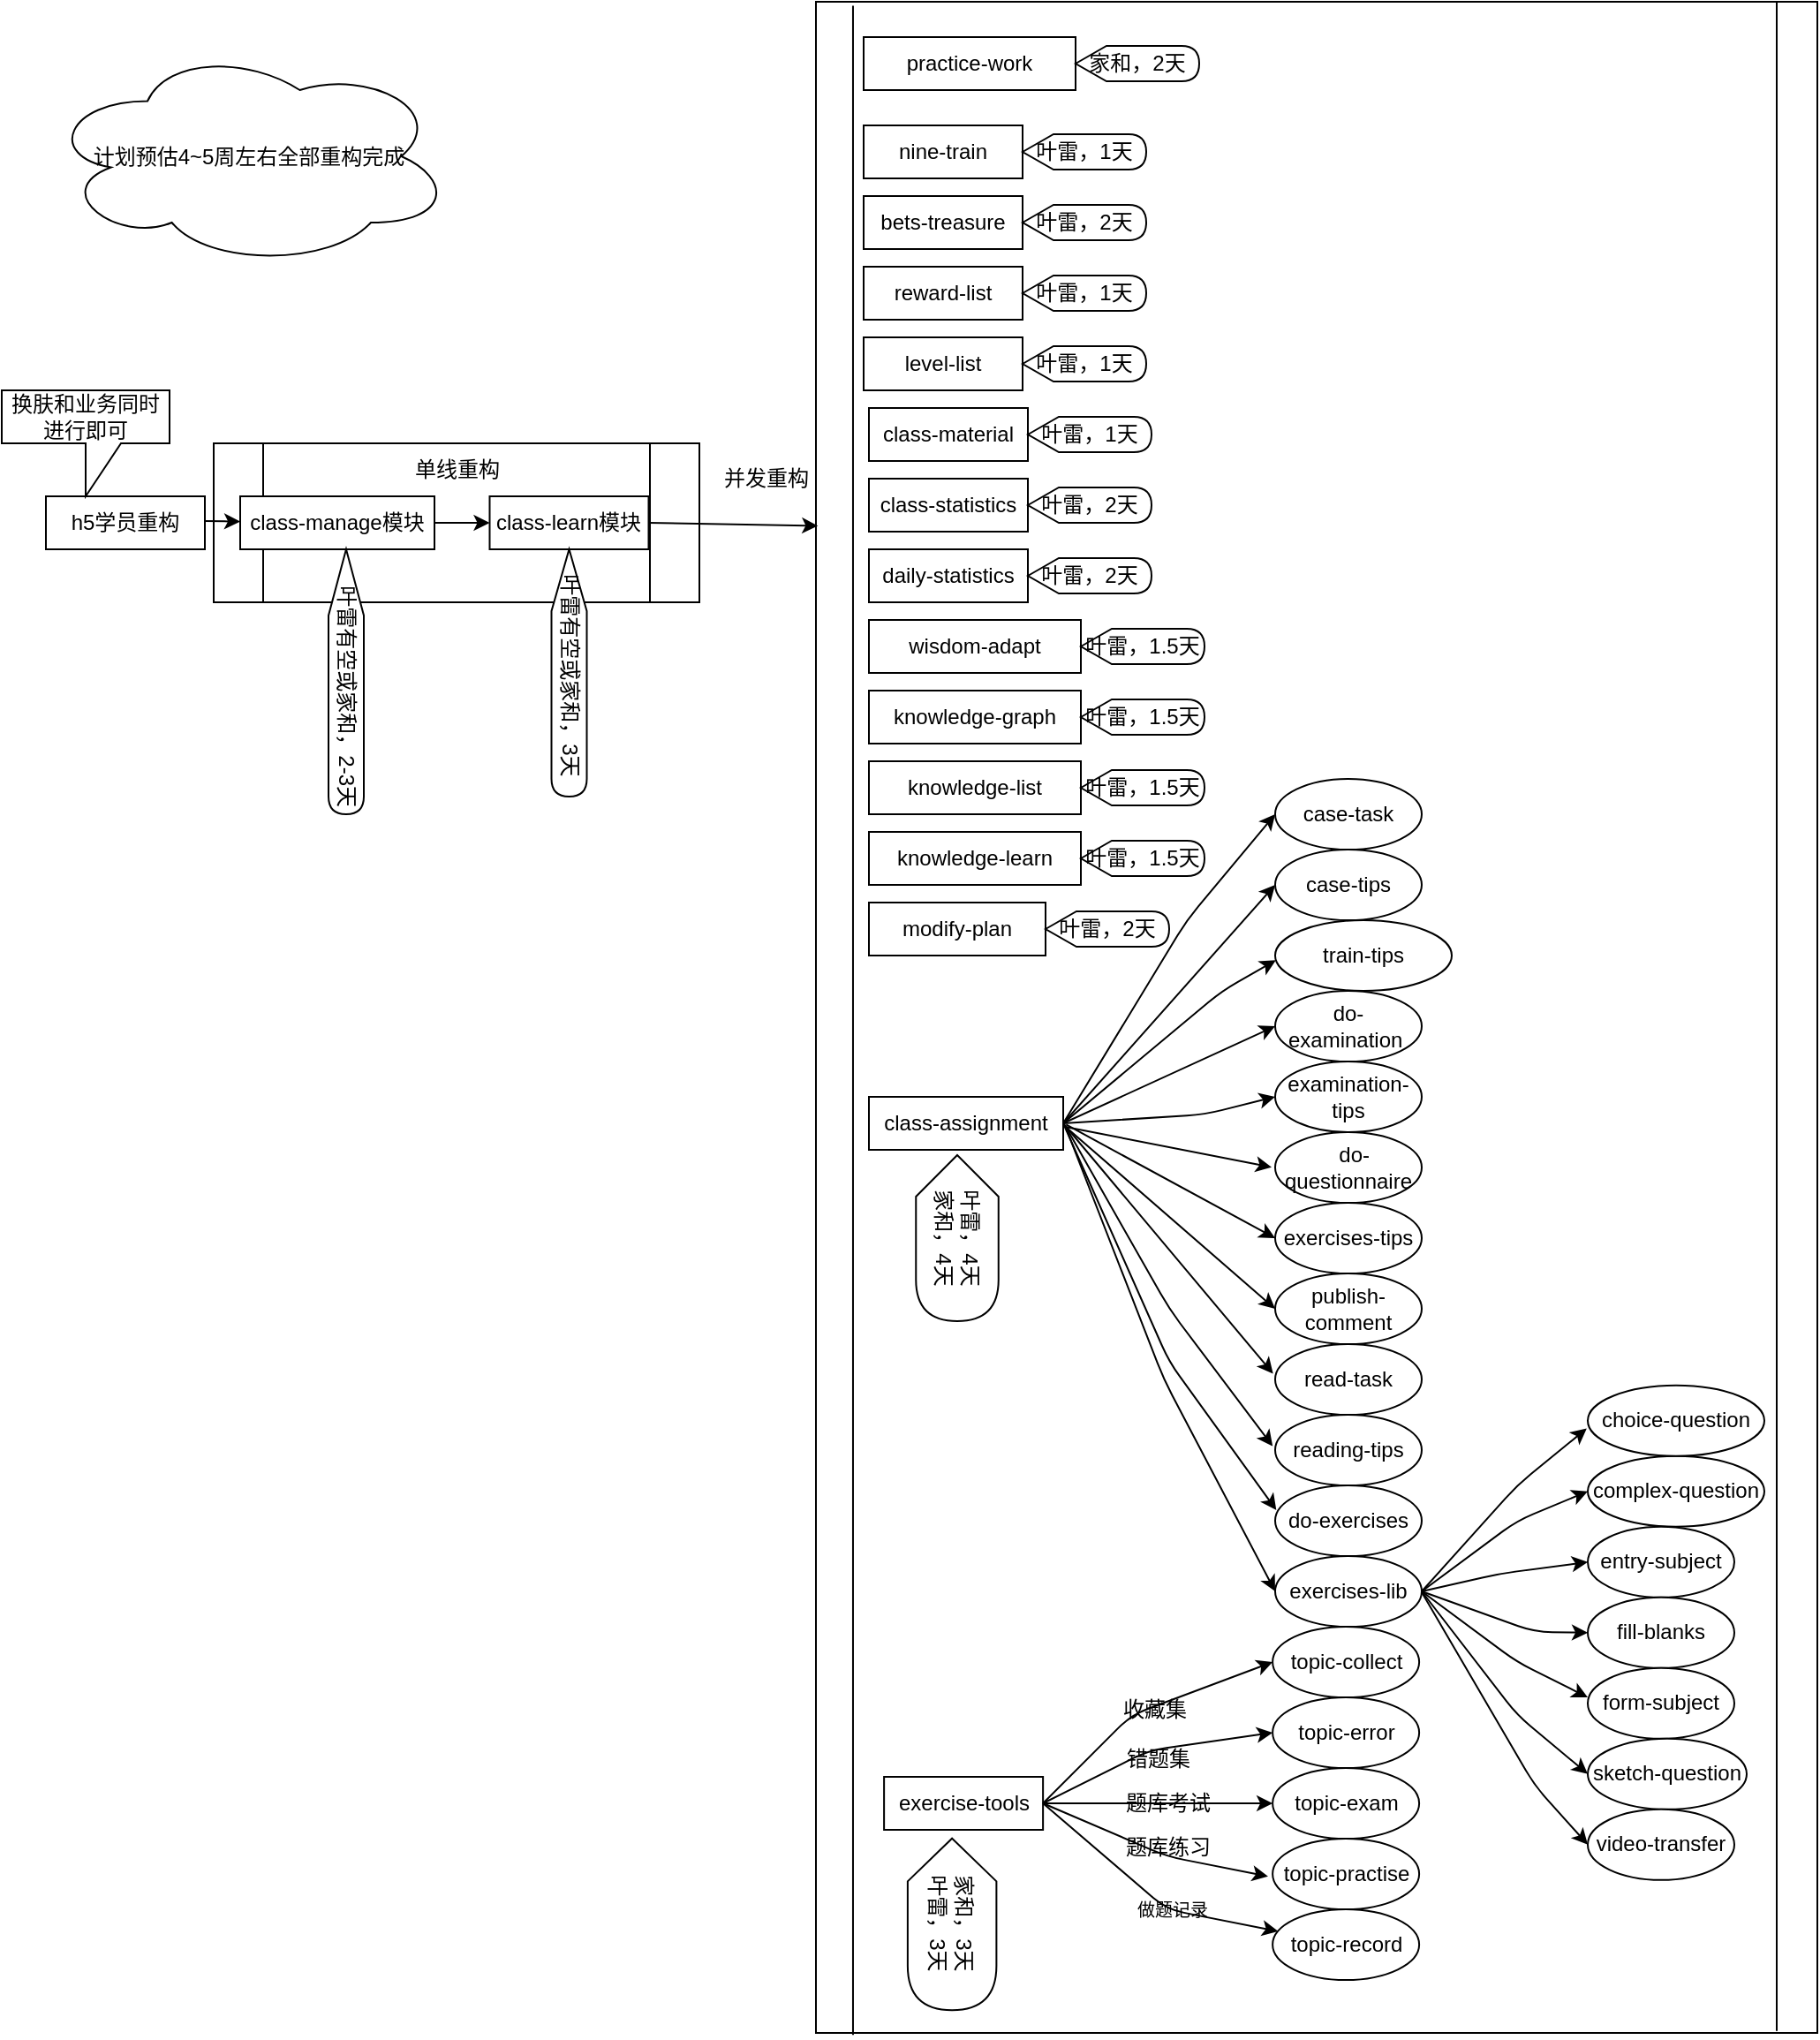 <mxfile version="14.6.6" type="github">
  <diagram id="prtHgNgQTEPvFCAcTncT" name="Page-1">
    <mxGraphModel dx="1662" dy="1941" grid="1" gridSize="10" guides="1" tooltips="1" connect="1" arrows="1" fold="1" page="1" pageScale="1" pageWidth="827" pageHeight="1169" math="0" shadow="0">
      <root>
        <mxCell id="0" />
        <mxCell id="1" parent="0" />
        <mxCell id="NA5aoDT4IsDwca3TUfHJ-158" value="" style="rounded=0;whiteSpace=wrap;html=1;" vertex="1" parent="1">
          <mxGeometry x="486" y="-60" width="567" height="1150" as="geometry" />
        </mxCell>
        <mxCell id="NA5aoDT4IsDwca3TUfHJ-82" value="" style="shape=process;whiteSpace=wrap;html=1;backgroundOutline=1;" vertex="1" parent="1">
          <mxGeometry x="145" y="190" width="275" height="90" as="geometry" />
        </mxCell>
        <mxCell id="NA5aoDT4IsDwca3TUfHJ-1" value="h5学员重构" style="rounded=0;whiteSpace=wrap;html=1;" vertex="1" parent="1">
          <mxGeometry x="50" y="220" width="90" height="30" as="geometry" />
        </mxCell>
        <mxCell id="NA5aoDT4IsDwca3TUfHJ-5" value="bets-treasure" style="rounded=0;whiteSpace=wrap;html=1;" vertex="1" parent="1">
          <mxGeometry x="513" y="50" width="90" height="30" as="geometry" />
        </mxCell>
        <mxCell id="NA5aoDT4IsDwca3TUfHJ-6" value="class-manage模块" style="rounded=0;whiteSpace=wrap;html=1;" vertex="1" parent="1">
          <mxGeometry x="160" y="220" width="110" height="30" as="geometry" />
        </mxCell>
        <mxCell id="NA5aoDT4IsDwca3TUfHJ-7" value="class-learn模块" style="rounded=0;whiteSpace=wrap;html=1;" vertex="1" parent="1">
          <mxGeometry x="301.25" y="220" width="90" height="30" as="geometry" />
        </mxCell>
        <mxCell id="NA5aoDT4IsDwca3TUfHJ-8" value="class-assignment" style="rounded=0;whiteSpace=wrap;html=1;" vertex="1" parent="1">
          <mxGeometry x="516" y="560" width="110" height="30" as="geometry" />
        </mxCell>
        <mxCell id="NA5aoDT4IsDwca3TUfHJ-9" value="class-material" style="rounded=0;whiteSpace=wrap;html=1;" vertex="1" parent="1">
          <mxGeometry x="516" y="170" width="90" height="30" as="geometry" />
        </mxCell>
        <mxCell id="NA5aoDT4IsDwca3TUfHJ-10" value="class-statistics" style="rounded=0;whiteSpace=wrap;html=1;" vertex="1" parent="1">
          <mxGeometry x="516" y="210" width="90" height="30" as="geometry" />
        </mxCell>
        <mxCell id="NA5aoDT4IsDwca3TUfHJ-11" value="daily-statistics" style="rounded=0;whiteSpace=wrap;html=1;" vertex="1" parent="1">
          <mxGeometry x="516" y="250" width="90" height="30" as="geometry" />
        </mxCell>
        <mxCell id="NA5aoDT4IsDwca3TUfHJ-12" value="exercise-tools" style="rounded=0;whiteSpace=wrap;html=1;" vertex="1" parent="1">
          <mxGeometry x="524.56" y="945" width="90" height="30" as="geometry" />
        </mxCell>
        <mxCell id="NA5aoDT4IsDwca3TUfHJ-13" value="knowledge-graph" style="rounded=0;whiteSpace=wrap;html=1;" vertex="1" parent="1">
          <mxGeometry x="516" y="330" width="120" height="30" as="geometry" />
        </mxCell>
        <mxCell id="NA5aoDT4IsDwca3TUfHJ-14" value="knowledge-learn" style="rounded=0;whiteSpace=wrap;html=1;" vertex="1" parent="1">
          <mxGeometry x="516" y="410" width="120" height="30" as="geometry" />
        </mxCell>
        <mxCell id="NA5aoDT4IsDwca3TUfHJ-15" value="reward-list" style="rounded=0;whiteSpace=wrap;html=1;" vertex="1" parent="1">
          <mxGeometry x="513" y="90" width="90" height="30" as="geometry" />
        </mxCell>
        <mxCell id="NA5aoDT4IsDwca3TUfHJ-16" value="knowledge-list" style="rounded=0;whiteSpace=wrap;html=1;" vertex="1" parent="1">
          <mxGeometry x="516" y="370" width="120" height="30" as="geometry" />
        </mxCell>
        <mxCell id="NA5aoDT4IsDwca3TUfHJ-17" value="modify-plan" style="rounded=0;whiteSpace=wrap;html=1;" vertex="1" parent="1">
          <mxGeometry x="516" y="450" width="100" height="30" as="geometry" />
        </mxCell>
        <mxCell id="NA5aoDT4IsDwca3TUfHJ-18" value="practice-work" style="rounded=0;whiteSpace=wrap;html=1;" vertex="1" parent="1">
          <mxGeometry x="513" y="-40" width="120" height="30" as="geometry" />
        </mxCell>
        <mxCell id="NA5aoDT4IsDwca3TUfHJ-19" value="nine-train" style="rounded=0;whiteSpace=wrap;html=1;" vertex="1" parent="1">
          <mxGeometry x="513" y="10" width="90" height="30" as="geometry" />
        </mxCell>
        <mxCell id="NA5aoDT4IsDwca3TUfHJ-20" value="wisdom-adapt" style="rounded=0;whiteSpace=wrap;html=1;" vertex="1" parent="1">
          <mxGeometry x="516" y="290" width="120" height="30" as="geometry" />
        </mxCell>
        <mxCell id="NA5aoDT4IsDwca3TUfHJ-26" value="叶雷，2天" style="shape=display;whiteSpace=wrap;html=1;" vertex="1" parent="1">
          <mxGeometry x="603" y="55" width="70" height="20" as="geometry" />
        </mxCell>
        <mxCell id="NA5aoDT4IsDwca3TUfHJ-27" value="叶雷，4天&lt;br&gt;家和，4天" style="shape=display;whiteSpace=wrap;html=1;rotation=90;" vertex="1" parent="1">
          <mxGeometry x="519" y="616.62" width="94" height="46.75" as="geometry" />
        </mxCell>
        <mxCell id="NA5aoDT4IsDwca3TUfHJ-28" value="叶雷，1天" style="shape=display;whiteSpace=wrap;html=1;" vertex="1" parent="1">
          <mxGeometry x="603" y="95" width="70" height="20" as="geometry" />
        </mxCell>
        <mxCell id="NA5aoDT4IsDwca3TUfHJ-29" value="叶雷，1.5天" style="shape=display;whiteSpace=wrap;html=1;" vertex="1" parent="1">
          <mxGeometry x="636" y="375" width="70" height="20" as="geometry" />
        </mxCell>
        <mxCell id="NA5aoDT4IsDwca3TUfHJ-30" value="叶雷，1.5天" style="shape=display;whiteSpace=wrap;html=1;" vertex="1" parent="1">
          <mxGeometry x="636" y="415" width="70" height="20" as="geometry" />
        </mxCell>
        <mxCell id="NA5aoDT4IsDwca3TUfHJ-31" value="叶雷，1.5天" style="shape=display;whiteSpace=wrap;html=1;" vertex="1" parent="1">
          <mxGeometry x="636" y="335" width="70" height="20" as="geometry" />
        </mxCell>
        <mxCell id="NA5aoDT4IsDwca3TUfHJ-32" value="家和，3天&lt;br&gt;叶雷，3天" style="shape=display;whiteSpace=wrap;html=1;rotation=90;" vertex="1" parent="1">
          <mxGeometry x="514.44" y="1003.38" width="97.25" height="50.25" as="geometry" />
        </mxCell>
        <mxCell id="NA5aoDT4IsDwca3TUfHJ-33" value="叶雷，2天" style="shape=display;whiteSpace=wrap;html=1;" vertex="1" parent="1">
          <mxGeometry x="606" y="255" width="70" height="20" as="geometry" />
        </mxCell>
        <mxCell id="NA5aoDT4IsDwca3TUfHJ-34" value="叶雷，2天" style="shape=display;whiteSpace=wrap;html=1;" vertex="1" parent="1">
          <mxGeometry x="606" y="215" width="70" height="20" as="geometry" />
        </mxCell>
        <mxCell id="NA5aoDT4IsDwca3TUfHJ-35" value="&amp;nbsp;叶雷有空或家和，3天" style="shape=display;whiteSpace=wrap;html=1;rotation=90;" vertex="1" parent="1">
          <mxGeometry x="276.25" y="310" width="140" height="20" as="geometry" />
        </mxCell>
        <mxCell id="NA5aoDT4IsDwca3TUfHJ-36" value="&amp;nbsp; &amp;nbsp; &amp;nbsp;叶雷有空或家和，2-3天" style="shape=display;whiteSpace=wrap;html=1;rotation=90;" vertex="1" parent="1">
          <mxGeometry x="145" y="315" width="150" height="20" as="geometry" />
        </mxCell>
        <mxCell id="NA5aoDT4IsDwca3TUfHJ-37" value="叶雷，1天" style="shape=display;whiteSpace=wrap;html=1;" vertex="1" parent="1">
          <mxGeometry x="606" y="175" width="70" height="20" as="geometry" />
        </mxCell>
        <mxCell id="NA5aoDT4IsDwca3TUfHJ-39" value="叶雷，1天" style="shape=display;whiteSpace=wrap;html=1;" vertex="1" parent="1">
          <mxGeometry x="603" y="15" width="70" height="20" as="geometry" />
        </mxCell>
        <mxCell id="NA5aoDT4IsDwca3TUfHJ-40" value="家和，2天" style="shape=display;whiteSpace=wrap;html=1;" vertex="1" parent="1">
          <mxGeometry x="633" y="-35" width="70" height="20" as="geometry" />
        </mxCell>
        <mxCell id="NA5aoDT4IsDwca3TUfHJ-41" value="叶雷，1.5天" style="shape=display;whiteSpace=wrap;html=1;" vertex="1" parent="1">
          <mxGeometry x="636" y="295" width="70" height="20" as="geometry" />
        </mxCell>
        <mxCell id="NA5aoDT4IsDwca3TUfHJ-43" value="叶雷，2天" style="shape=display;whiteSpace=wrap;html=1;" vertex="1" parent="1">
          <mxGeometry x="616" y="455" width="70" height="20" as="geometry" />
        </mxCell>
        <mxCell id="NA5aoDT4IsDwca3TUfHJ-46" value="" style="endArrow=classic;html=1;" edge="1" parent="1">
          <mxGeometry width="50" height="50" relative="1" as="geometry">
            <mxPoint x="140" y="234" as="sourcePoint" />
            <mxPoint x="160" y="234.31" as="targetPoint" />
          </mxGeometry>
        </mxCell>
        <mxCell id="NA5aoDT4IsDwca3TUfHJ-49" value="" style="endArrow=classic;html=1;entryX=0;entryY=0.5;entryDx=0;entryDy=0;" edge="1" parent="1" target="NA5aoDT4IsDwca3TUfHJ-7">
          <mxGeometry width="50" height="50" relative="1" as="geometry">
            <mxPoint x="270" y="235" as="sourcePoint" />
            <mxPoint x="270" y="235.31" as="targetPoint" />
          </mxGeometry>
        </mxCell>
        <mxCell id="NA5aoDT4IsDwca3TUfHJ-83" value="单线重构" style="text;html=1;strokeColor=none;fillColor=none;align=center;verticalAlign=middle;whiteSpace=wrap;rounded=0;" vertex="1" parent="1">
          <mxGeometry x="243.75" y="195" width="77.5" height="20" as="geometry" />
        </mxCell>
        <mxCell id="NA5aoDT4IsDwca3TUfHJ-85" value="" style="endArrow=classic;html=1;exitX=1;exitY=0.5;exitDx=0;exitDy=0;entryX=0.002;entryY=0.258;entryDx=0;entryDy=0;entryPerimeter=0;" edge="1" parent="1" source="NA5aoDT4IsDwca3TUfHJ-7" target="NA5aoDT4IsDwca3TUfHJ-158">
          <mxGeometry width="50" height="50" relative="1" as="geometry">
            <mxPoint x="550" y="300" as="sourcePoint" />
            <mxPoint x="480" y="235" as="targetPoint" />
          </mxGeometry>
        </mxCell>
        <mxCell id="NA5aoDT4IsDwca3TUfHJ-87" value="并发重构" style="text;html=1;strokeColor=none;fillColor=none;align=center;verticalAlign=middle;whiteSpace=wrap;rounded=0;" vertex="1" parent="1">
          <mxGeometry x="430" y="200" width="56" height="20" as="geometry" />
        </mxCell>
        <mxCell id="NA5aoDT4IsDwca3TUfHJ-89" value="topic-collect" style="ellipse;whiteSpace=wrap;html=1;" vertex="1" parent="1">
          <mxGeometry x="744.56" y="860" width="83" height="40" as="geometry" />
        </mxCell>
        <mxCell id="NA5aoDT4IsDwca3TUfHJ-90" value="topic-error" style="ellipse;whiteSpace=wrap;html=1;" vertex="1" parent="1">
          <mxGeometry x="744.56" y="900" width="83" height="40" as="geometry" />
        </mxCell>
        <mxCell id="NA5aoDT4IsDwca3TUfHJ-91" value="topic-exam" style="ellipse;whiteSpace=wrap;html=1;" vertex="1" parent="1">
          <mxGeometry x="744.56" y="940" width="83" height="40" as="geometry" />
        </mxCell>
        <mxCell id="NA5aoDT4IsDwca3TUfHJ-92" value="topic-practise" style="ellipse;whiteSpace=wrap;html=1;" vertex="1" parent="1">
          <mxGeometry x="744.56" y="980" width="83" height="40" as="geometry" />
        </mxCell>
        <mxCell id="NA5aoDT4IsDwca3TUfHJ-93" value="topic-record" style="ellipse;whiteSpace=wrap;html=1;" vertex="1" parent="1">
          <mxGeometry x="744.56" y="1020" width="83" height="40" as="geometry" />
        </mxCell>
        <mxCell id="NA5aoDT4IsDwca3TUfHJ-94" value="" style="endArrow=classic;html=1;exitX=1;exitY=0.5;exitDx=0;exitDy=0;entryX=0;entryY=0.5;entryDx=0;entryDy=0;" edge="1" parent="1" source="NA5aoDT4IsDwca3TUfHJ-12" target="NA5aoDT4IsDwca3TUfHJ-89">
          <mxGeometry width="50" height="50" relative="1" as="geometry">
            <mxPoint x="624.56" y="870" as="sourcePoint" />
            <mxPoint x="674.56" y="820" as="targetPoint" />
            <Array as="points">
              <mxPoint x="664.56" y="910" />
            </Array>
          </mxGeometry>
        </mxCell>
        <mxCell id="NA5aoDT4IsDwca3TUfHJ-96" value="" style="endArrow=classic;html=1;" edge="1" parent="1">
          <mxGeometry width="50" height="50" relative="1" as="geometry">
            <mxPoint x="614.56" y="960" as="sourcePoint" />
            <mxPoint x="744.56" y="920" as="targetPoint" />
            <Array as="points">
              <mxPoint x="674.56" y="930" />
            </Array>
          </mxGeometry>
        </mxCell>
        <mxCell id="NA5aoDT4IsDwca3TUfHJ-97" value="" style="endArrow=classic;html=1;entryX=0;entryY=0.5;entryDx=0;entryDy=0;" edge="1" parent="1" target="NA5aoDT4IsDwca3TUfHJ-91">
          <mxGeometry width="50" height="50" relative="1" as="geometry">
            <mxPoint x="614.56" y="960" as="sourcePoint" />
            <mxPoint x="764.56" y="900" as="targetPoint" />
            <Array as="points" />
          </mxGeometry>
        </mxCell>
        <mxCell id="NA5aoDT4IsDwca3TUfHJ-98" value="" style="endArrow=classic;html=1;exitX=1;exitY=0.5;exitDx=0;exitDy=0;entryX=-0.031;entryY=0.535;entryDx=0;entryDy=0;entryPerimeter=0;" edge="1" parent="1" source="NA5aoDT4IsDwca3TUfHJ-12" target="NA5aoDT4IsDwca3TUfHJ-92">
          <mxGeometry width="50" height="50" relative="1" as="geometry">
            <mxPoint x="644.56" y="990" as="sourcePoint" />
            <mxPoint x="774.56" y="910" as="targetPoint" />
            <Array as="points">
              <mxPoint x="684.56" y="990" />
            </Array>
          </mxGeometry>
        </mxCell>
        <mxCell id="NA5aoDT4IsDwca3TUfHJ-99" value="" style="endArrow=classic;html=1;" edge="1" parent="1" target="NA5aoDT4IsDwca3TUfHJ-93">
          <mxGeometry width="50" height="50" relative="1" as="geometry">
            <mxPoint x="614.56" y="960" as="sourcePoint" />
            <mxPoint x="751.987" y="1011.4" as="targetPoint" />
            <Array as="points">
              <mxPoint x="684.56" y="1020" />
            </Array>
          </mxGeometry>
        </mxCell>
        <mxCell id="NA5aoDT4IsDwca3TUfHJ-100" value="收藏集" style="text;html=1;strokeColor=none;fillColor=none;align=center;verticalAlign=middle;whiteSpace=wrap;rounded=0;" vertex="1" parent="1">
          <mxGeometry x="657.56" y="897" width="40" height="20" as="geometry" />
        </mxCell>
        <mxCell id="NA5aoDT4IsDwca3TUfHJ-101" value="错题集" style="text;html=1;strokeColor=none;fillColor=none;align=center;verticalAlign=middle;whiteSpace=wrap;rounded=0;" vertex="1" parent="1">
          <mxGeometry x="659.56" y="925" width="40" height="20" as="geometry" />
        </mxCell>
        <mxCell id="NA5aoDT4IsDwca3TUfHJ-102" value="题库考试" style="text;html=1;strokeColor=none;fillColor=none;align=center;verticalAlign=middle;whiteSpace=wrap;rounded=0;" vertex="1" parent="1">
          <mxGeometry x="657.56" y="950" width="55" height="20" as="geometry" />
        </mxCell>
        <mxCell id="NA5aoDT4IsDwca3TUfHJ-103" value="题库练习" style="text;html=1;strokeColor=none;fillColor=none;align=center;verticalAlign=middle;whiteSpace=wrap;rounded=0;" vertex="1" parent="1">
          <mxGeometry x="652.56" y="975" width="65" height="20" as="geometry" />
        </mxCell>
        <mxCell id="NA5aoDT4IsDwca3TUfHJ-105" value="&lt;font style=&quot;font-size: 10px&quot;&gt;做题记录&lt;/font&gt;" style="text;html=1;strokeColor=none;fillColor=none;align=center;verticalAlign=middle;whiteSpace=wrap;rounded=0;" vertex="1" parent="1">
          <mxGeometry x="660.56" y="1010" width="54" height="20" as="geometry" />
        </mxCell>
        <mxCell id="NA5aoDT4IsDwca3TUfHJ-108" value="level-list" style="rounded=0;whiteSpace=wrap;html=1;" vertex="1" parent="1">
          <mxGeometry x="513" y="130" width="90" height="30" as="geometry" />
        </mxCell>
        <mxCell id="NA5aoDT4IsDwca3TUfHJ-109" value="叶雷，1天" style="shape=display;whiteSpace=wrap;html=1;" vertex="1" parent="1">
          <mxGeometry x="603" y="135" width="70" height="20" as="geometry" />
        </mxCell>
        <mxCell id="NA5aoDT4IsDwca3TUfHJ-110" value="exercises-tips" style="ellipse;whiteSpace=wrap;html=1;" vertex="1" parent="1">
          <mxGeometry x="746" y="620" width="83" height="40" as="geometry" />
        </mxCell>
        <mxCell id="NA5aoDT4IsDwca3TUfHJ-111" value="&amp;nbsp; do-questionnaire" style="ellipse;whiteSpace=wrap;html=1;" vertex="1" parent="1">
          <mxGeometry x="746" y="580" width="83" height="40" as="geometry" />
        </mxCell>
        <mxCell id="NA5aoDT4IsDwca3TUfHJ-112" value="publish-comment" style="ellipse;whiteSpace=wrap;html=1;" vertex="1" parent="1">
          <mxGeometry x="746" y="660" width="83" height="40" as="geometry" />
        </mxCell>
        <mxCell id="NA5aoDT4IsDwca3TUfHJ-113" value="&lt;span&gt;do-examination&amp;nbsp;&lt;/span&gt;" style="ellipse;whiteSpace=wrap;html=1;" vertex="1" parent="1">
          <mxGeometry x="746" y="500" width="83" height="40" as="geometry" />
        </mxCell>
        <mxCell id="NA5aoDT4IsDwca3TUfHJ-114" value="&lt;span&gt;examination-tips&lt;/span&gt;" style="ellipse;whiteSpace=wrap;html=1;" vertex="1" parent="1">
          <mxGeometry x="746" y="540" width="83" height="40" as="geometry" />
        </mxCell>
        <mxCell id="NA5aoDT4IsDwca3TUfHJ-115" value="train-tips" style="ellipse;whiteSpace=wrap;html=1;" vertex="1" parent="1">
          <mxGeometry x="746" y="460" width="100" height="40" as="geometry" />
        </mxCell>
        <mxCell id="NA5aoDT4IsDwca3TUfHJ-116" value="case-tips" style="ellipse;whiteSpace=wrap;html=1;" vertex="1" parent="1">
          <mxGeometry x="746" y="420" width="83" height="40" as="geometry" />
        </mxCell>
        <mxCell id="NA5aoDT4IsDwca3TUfHJ-117" value="case-task" style="ellipse;whiteSpace=wrap;html=1;" vertex="1" parent="1">
          <mxGeometry x="746" y="380" width="83" height="40" as="geometry" />
        </mxCell>
        <mxCell id="NA5aoDT4IsDwca3TUfHJ-118" value="read-task" style="ellipse;whiteSpace=wrap;html=1;" vertex="1" parent="1">
          <mxGeometry x="746" y="700" width="83" height="40" as="geometry" />
        </mxCell>
        <mxCell id="NA5aoDT4IsDwca3TUfHJ-119" value="reading-tips" style="ellipse;whiteSpace=wrap;html=1;" vertex="1" parent="1">
          <mxGeometry x="746" y="740" width="83" height="40" as="geometry" />
        </mxCell>
        <mxCell id="NA5aoDT4IsDwca3TUfHJ-120" value="do-exercises" style="ellipse;whiteSpace=wrap;html=1;" vertex="1" parent="1">
          <mxGeometry x="746" y="780" width="83" height="40" as="geometry" />
        </mxCell>
        <mxCell id="NA5aoDT4IsDwca3TUfHJ-122" value="" style="endArrow=classic;html=1;exitX=1;exitY=0.5;exitDx=0;exitDy=0;entryX=0;entryY=0.5;entryDx=0;entryDy=0;" edge="1" parent="1" source="NA5aoDT4IsDwca3TUfHJ-8" target="NA5aoDT4IsDwca3TUfHJ-117">
          <mxGeometry width="50" height="50" relative="1" as="geometry">
            <mxPoint x="726" y="580" as="sourcePoint" />
            <mxPoint x="776" y="530" as="targetPoint" />
            <Array as="points">
              <mxPoint x="696" y="460" />
            </Array>
          </mxGeometry>
        </mxCell>
        <mxCell id="NA5aoDT4IsDwca3TUfHJ-123" value="" style="endArrow=classic;html=1;exitX=1;exitY=0.5;exitDx=0;exitDy=0;" edge="1" parent="1" source="NA5aoDT4IsDwca3TUfHJ-8">
          <mxGeometry width="50" height="50" relative="1" as="geometry">
            <mxPoint x="639" y="495" as="sourcePoint" />
            <mxPoint x="746" y="440" as="targetPoint" />
            <Array as="points" />
          </mxGeometry>
        </mxCell>
        <mxCell id="NA5aoDT4IsDwca3TUfHJ-124" value="" style="endArrow=classic;html=1;entryX=0.004;entryY=0.567;entryDx=0;entryDy=0;exitX=1;exitY=0.5;exitDx=0;exitDy=0;entryPerimeter=0;" edge="1" parent="1" source="NA5aoDT4IsDwca3TUfHJ-8" target="NA5aoDT4IsDwca3TUfHJ-115">
          <mxGeometry width="50" height="50" relative="1" as="geometry">
            <mxPoint x="626" y="480" as="sourcePoint" />
            <mxPoint x="778.333" y="434.228" as="targetPoint" />
            <Array as="points">
              <mxPoint x="716" y="500" />
            </Array>
          </mxGeometry>
        </mxCell>
        <mxCell id="NA5aoDT4IsDwca3TUfHJ-125" value="" style="endArrow=classic;html=1;entryX=0;entryY=0.5;entryDx=0;entryDy=0;exitX=1;exitY=0.5;exitDx=0;exitDy=0;" edge="1" parent="1" source="NA5aoDT4IsDwca3TUfHJ-8" target="NA5aoDT4IsDwca3TUfHJ-113">
          <mxGeometry width="50" height="50" relative="1" as="geometry">
            <mxPoint x="626" y="490" as="sourcePoint" />
            <mxPoint x="788.333" y="444.228" as="targetPoint" />
            <Array as="points" />
          </mxGeometry>
        </mxCell>
        <mxCell id="NA5aoDT4IsDwca3TUfHJ-126" value="" style="endArrow=classic;html=1;exitX=1;exitY=0.5;exitDx=0;exitDy=0;entryX=0;entryY=0.5;entryDx=0;entryDy=0;" edge="1" parent="1" source="NA5aoDT4IsDwca3TUfHJ-8" target="NA5aoDT4IsDwca3TUfHJ-114">
          <mxGeometry width="50" height="50" relative="1" as="geometry">
            <mxPoint x="636" y="490" as="sourcePoint" />
            <mxPoint x="756" y="550" as="targetPoint" />
            <Array as="points">
              <mxPoint x="706" y="570" />
            </Array>
          </mxGeometry>
        </mxCell>
        <mxCell id="NA5aoDT4IsDwca3TUfHJ-127" value="" style="endArrow=classic;html=1;exitX=1;exitY=0.5;exitDx=0;exitDy=0;entryX=-0.014;entryY=0.418;entryDx=0;entryDy=0;entryPerimeter=0;" edge="1" parent="1" source="NA5aoDT4IsDwca3TUfHJ-8" target="NA5aoDT4IsDwca3TUfHJ-118">
          <mxGeometry width="50" height="50" relative="1" as="geometry">
            <mxPoint x="679" y="535" as="sourcePoint" />
            <mxPoint x="808.333" y="464.228" as="targetPoint" />
            <Array as="points" />
          </mxGeometry>
        </mxCell>
        <mxCell id="NA5aoDT4IsDwca3TUfHJ-128" value="" style="endArrow=classic;html=1;entryX=0;entryY=0.5;entryDx=0;entryDy=0;exitX=1.011;exitY=0.562;exitDx=0;exitDy=0;exitPerimeter=0;" edge="1" parent="1" source="NA5aoDT4IsDwca3TUfHJ-8" target="NA5aoDT4IsDwca3TUfHJ-112">
          <mxGeometry width="50" height="50" relative="1" as="geometry">
            <mxPoint x="636" y="490" as="sourcePoint" />
            <mxPoint x="818.333" y="474.228" as="targetPoint" />
            <Array as="points" />
          </mxGeometry>
        </mxCell>
        <mxCell id="NA5aoDT4IsDwca3TUfHJ-129" value="" style="endArrow=classic;html=1;exitX=1.005;exitY=0.562;exitDx=0;exitDy=0;exitPerimeter=0;entryX=-0.024;entryY=0.497;entryDx=0;entryDy=0;entryPerimeter=0;" edge="1" parent="1" source="NA5aoDT4IsDwca3TUfHJ-8" target="NA5aoDT4IsDwca3TUfHJ-111">
          <mxGeometry width="50" height="50" relative="1" as="geometry">
            <mxPoint x="626" y="484" as="sourcePoint" />
            <mxPoint x="726" y="600" as="targetPoint" />
            <Array as="points" />
          </mxGeometry>
        </mxCell>
        <mxCell id="NA5aoDT4IsDwca3TUfHJ-133" value="" style="endArrow=classic;html=1;entryX=-0.017;entryY=0.445;entryDx=0;entryDy=0;exitX=1.013;exitY=0.563;exitDx=0;exitDy=0;exitPerimeter=0;entryPerimeter=0;" edge="1" parent="1" source="NA5aoDT4IsDwca3TUfHJ-8" target="NA5aoDT4IsDwca3TUfHJ-119">
          <mxGeometry width="50" height="50" relative="1" as="geometry">
            <mxPoint x="640.21" y="496.86" as="sourcePoint" />
            <mxPoint x="756.0" y="650" as="targetPoint" />
            <Array as="points">
              <mxPoint x="686" y="680" />
            </Array>
          </mxGeometry>
        </mxCell>
        <mxCell id="NA5aoDT4IsDwca3TUfHJ-134" value="" style="endArrow=classic;html=1;entryX=0;entryY=0.5;entryDx=0;entryDy=0;exitX=1.015;exitY=0.524;exitDx=0;exitDy=0;exitPerimeter=0;" edge="1" parent="1" source="NA5aoDT4IsDwca3TUfHJ-8" target="NA5aoDT4IsDwca3TUfHJ-110">
          <mxGeometry width="50" height="50" relative="1" as="geometry">
            <mxPoint x="626" y="490" as="sourcePoint" />
            <mxPoint x="766.0" y="660" as="targetPoint" />
            <Array as="points" />
          </mxGeometry>
        </mxCell>
        <mxCell id="NA5aoDT4IsDwca3TUfHJ-135" value="" style="endArrow=classic;html=1;entryX=0;entryY=0.5;entryDx=0;entryDy=0;exitX=1.01;exitY=0.55;exitDx=0;exitDy=0;exitPerimeter=0;" edge="1" parent="1" source="NA5aoDT4IsDwca3TUfHJ-8" target="NA5aoDT4IsDwca3TUfHJ-139">
          <mxGeometry width="50" height="50" relative="1" as="geometry">
            <mxPoint x="626" y="490" as="sourcePoint" />
            <mxPoint x="776.0" y="670" as="targetPoint" />
            <Array as="points">
              <mxPoint x="683" y="720" />
            </Array>
          </mxGeometry>
        </mxCell>
        <mxCell id="NA5aoDT4IsDwca3TUfHJ-139" value="exercises-lib" style="ellipse;whiteSpace=wrap;html=1;" vertex="1" parent="1">
          <mxGeometry x="746" y="820" width="83" height="40" as="geometry" />
        </mxCell>
        <mxCell id="NA5aoDT4IsDwca3TUfHJ-140" value="" style="endArrow=classic;html=1;entryX=0.008;entryY=0.35;entryDx=0;entryDy=0;entryPerimeter=0;exitX=1;exitY=0.5;exitDx=0;exitDy=0;" edge="1" parent="1" source="NA5aoDT4IsDwca3TUfHJ-8" target="NA5aoDT4IsDwca3TUfHJ-120">
          <mxGeometry width="50" height="50" relative="1" as="geometry">
            <mxPoint x="623" y="580" as="sourcePoint" />
            <mxPoint x="756.996" y="813.4" as="targetPoint" />
            <Array as="points">
              <mxPoint x="686" y="710" />
            </Array>
          </mxGeometry>
        </mxCell>
        <mxCell id="NA5aoDT4IsDwca3TUfHJ-141" value="complex-question" style="ellipse;whiteSpace=wrap;html=1;" vertex="1" parent="1">
          <mxGeometry x="923" y="763.38" width="100" height="40" as="geometry" />
        </mxCell>
        <mxCell id="NA5aoDT4IsDwca3TUfHJ-142" value="choice-question" style="ellipse;whiteSpace=wrap;html=1;" vertex="1" parent="1">
          <mxGeometry x="923" y="723.38" width="100" height="40" as="geometry" />
        </mxCell>
        <mxCell id="NA5aoDT4IsDwca3TUfHJ-143" value="entry-subject" style="ellipse;whiteSpace=wrap;html=1;" vertex="1" parent="1">
          <mxGeometry x="923" y="803.38" width="83" height="40" as="geometry" />
        </mxCell>
        <mxCell id="NA5aoDT4IsDwca3TUfHJ-144" value="fill-blanks" style="ellipse;whiteSpace=wrap;html=1;" vertex="1" parent="1">
          <mxGeometry x="923" y="843.38" width="83" height="40" as="geometry" />
        </mxCell>
        <mxCell id="NA5aoDT4IsDwca3TUfHJ-145" value="form-subject" style="ellipse;whiteSpace=wrap;html=1;" vertex="1" parent="1">
          <mxGeometry x="923" y="883.38" width="83" height="40" as="geometry" />
        </mxCell>
        <mxCell id="NA5aoDT4IsDwca3TUfHJ-146" value="sketch-question" style="ellipse;whiteSpace=wrap;html=1;" vertex="1" parent="1">
          <mxGeometry x="923" y="923.38" width="90" height="40" as="geometry" />
        </mxCell>
        <mxCell id="NA5aoDT4IsDwca3TUfHJ-147" value="video-transfer" style="ellipse;whiteSpace=wrap;html=1;" vertex="1" parent="1">
          <mxGeometry x="923" y="963.38" width="83" height="40" as="geometry" />
        </mxCell>
        <mxCell id="NA5aoDT4IsDwca3TUfHJ-148" value="" style="endArrow=classic;html=1;exitX=1;exitY=0.5;exitDx=0;exitDy=0;entryX=-0.006;entryY=0.61;entryDx=0;entryDy=0;entryPerimeter=0;" edge="1" parent="1" source="NA5aoDT4IsDwca3TUfHJ-139" target="NA5aoDT4IsDwca3TUfHJ-142">
          <mxGeometry width="50" height="50" relative="1" as="geometry">
            <mxPoint x="624.56" y="970" as="sourcePoint" />
            <mxPoint x="754.56" y="890" as="targetPoint" />
            <Array as="points">
              <mxPoint x="883" y="780" />
            </Array>
          </mxGeometry>
        </mxCell>
        <mxCell id="NA5aoDT4IsDwca3TUfHJ-149" value="" style="endArrow=classic;html=1;entryX=0;entryY=0.5;entryDx=0;entryDy=0;exitX=1;exitY=0.5;exitDx=0;exitDy=0;" edge="1" parent="1" source="NA5aoDT4IsDwca3TUfHJ-139" target="NA5aoDT4IsDwca3TUfHJ-141">
          <mxGeometry width="50" height="50" relative="1" as="geometry">
            <mxPoint x="833" y="840" as="sourcePoint" />
            <mxPoint x="933" y="761.98" as="targetPoint" />
            <Array as="points">
              <mxPoint x="883" y="800" />
            </Array>
          </mxGeometry>
        </mxCell>
        <mxCell id="NA5aoDT4IsDwca3TUfHJ-150" value="" style="endArrow=classic;html=1;entryX=0;entryY=0.5;entryDx=0;entryDy=0;exitX=1;exitY=0.5;exitDx=0;exitDy=0;" edge="1" parent="1" source="NA5aoDT4IsDwca3TUfHJ-139" target="NA5aoDT4IsDwca3TUfHJ-143">
          <mxGeometry width="50" height="50" relative="1" as="geometry">
            <mxPoint x="833" y="840" as="sourcePoint" />
            <mxPoint x="933.0" y="793.38" as="targetPoint" />
            <Array as="points">
              <mxPoint x="873" y="830" />
            </Array>
          </mxGeometry>
        </mxCell>
        <mxCell id="NA5aoDT4IsDwca3TUfHJ-151" value="" style="endArrow=classic;html=1;entryX=0;entryY=0.5;entryDx=0;entryDy=0;exitX=1;exitY=0.5;exitDx=0;exitDy=0;" edge="1" parent="1" source="NA5aoDT4IsDwca3TUfHJ-139" target="NA5aoDT4IsDwca3TUfHJ-144">
          <mxGeometry width="50" height="50" relative="1" as="geometry">
            <mxPoint x="833" y="840" as="sourcePoint" />
            <mxPoint x="933" y="833.38" as="targetPoint" />
            <Array as="points">
              <mxPoint x="893" y="863" />
            </Array>
          </mxGeometry>
        </mxCell>
        <mxCell id="NA5aoDT4IsDwca3TUfHJ-152" value="" style="endArrow=classic;html=1;entryX=0;entryY=0.415;entryDx=0;entryDy=0;exitX=1;exitY=0.5;exitDx=0;exitDy=0;entryPerimeter=0;" edge="1" parent="1" source="NA5aoDT4IsDwca3TUfHJ-139" target="NA5aoDT4IsDwca3TUfHJ-145">
          <mxGeometry width="50" height="50" relative="1" as="geometry">
            <mxPoint x="849" y="860" as="sourcePoint" />
            <mxPoint x="943" y="843.38" as="targetPoint" />
            <Array as="points">
              <mxPoint x="883" y="880" />
            </Array>
          </mxGeometry>
        </mxCell>
        <mxCell id="NA5aoDT4IsDwca3TUfHJ-153" value="" style="endArrow=classic;html=1;entryX=0;entryY=0.5;entryDx=0;entryDy=0;exitX=1;exitY=0.5;exitDx=0;exitDy=0;" edge="1" parent="1" source="NA5aoDT4IsDwca3TUfHJ-139" target="NA5aoDT4IsDwca3TUfHJ-146">
          <mxGeometry width="50" height="50" relative="1" as="geometry">
            <mxPoint x="828" y="841" as="sourcePoint" />
            <mxPoint x="953" y="853.38" as="targetPoint" />
            <Array as="points">
              <mxPoint x="883" y="910" />
            </Array>
          </mxGeometry>
        </mxCell>
        <mxCell id="NA5aoDT4IsDwca3TUfHJ-154" value="" style="endArrow=classic;html=1;entryX=0;entryY=0.5;entryDx=0;entryDy=0;exitX=1;exitY=0.513;exitDx=0;exitDy=0;exitPerimeter=0;" edge="1" parent="1" source="NA5aoDT4IsDwca3TUfHJ-139" target="NA5aoDT4IsDwca3TUfHJ-147">
          <mxGeometry width="50" height="50" relative="1" as="geometry">
            <mxPoint x="833" y="840" as="sourcePoint" />
            <mxPoint x="933" y="953.38" as="targetPoint" />
            <Array as="points">
              <mxPoint x="893" y="950" />
            </Array>
          </mxGeometry>
        </mxCell>
        <mxCell id="NA5aoDT4IsDwca3TUfHJ-160" value="换肤和业务同时进行即可" style="shape=callout;whiteSpace=wrap;html=1;perimeter=calloutPerimeter;" vertex="1" parent="1">
          <mxGeometry x="25" y="160" width="95" height="60" as="geometry" />
        </mxCell>
        <mxCell id="NA5aoDT4IsDwca3TUfHJ-161" value="计划预估4~5周左右全部重构完成" style="ellipse;shape=cloud;whiteSpace=wrap;html=1;" vertex="1" parent="1">
          <mxGeometry x="50" y="-35" width="230" height="125" as="geometry" />
        </mxCell>
        <mxCell id="NA5aoDT4IsDwca3TUfHJ-165" value="" style="endArrow=none;html=1;entryX=0.037;entryY=0.002;entryDx=0;entryDy=0;entryPerimeter=0;exitX=0.037;exitY=1.001;exitDx=0;exitDy=0;exitPerimeter=0;" edge="1" parent="1" source="NA5aoDT4IsDwca3TUfHJ-158" target="NA5aoDT4IsDwca3TUfHJ-158">
          <mxGeometry width="50" height="50" relative="1" as="geometry">
            <mxPoint x="760" y="440" as="sourcePoint" />
            <mxPoint x="810" y="390" as="targetPoint" />
          </mxGeometry>
        </mxCell>
        <mxCell id="NA5aoDT4IsDwca3TUfHJ-166" value="" style="endArrow=none;html=1;entryX=0.037;entryY=0.002;entryDx=0;entryDy=0;entryPerimeter=0;exitX=0.037;exitY=1.001;exitDx=0;exitDy=0;exitPerimeter=0;" edge="1" parent="1">
          <mxGeometry width="50" height="50" relative="1" as="geometry">
            <mxPoint x="1029.999" y="1088.85" as="sourcePoint" />
            <mxPoint x="1029.999" y="-60.0" as="targetPoint" />
          </mxGeometry>
        </mxCell>
      </root>
    </mxGraphModel>
  </diagram>
</mxfile>
